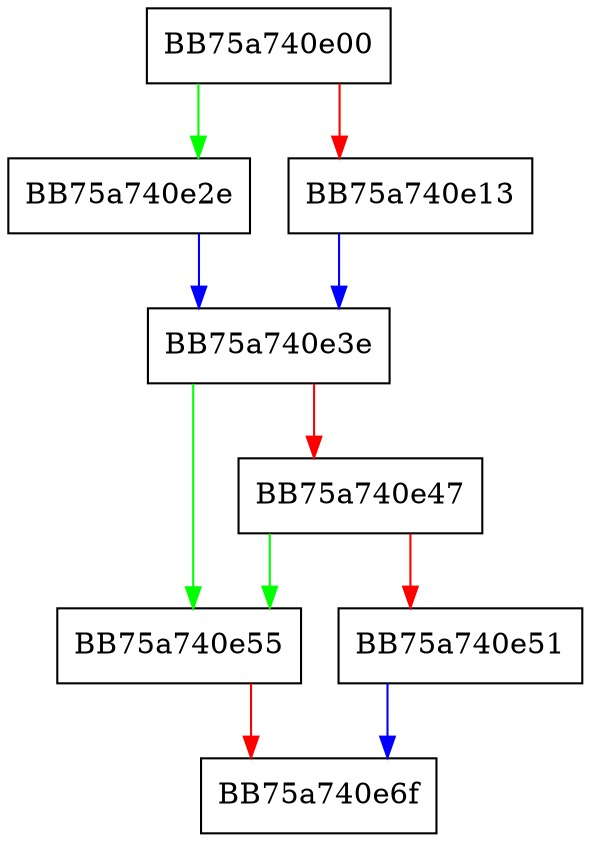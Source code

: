digraph sqliteDefaultBusyCallback {
  node [shape="box"];
  graph [splines=ortho];
  BB75a740e00 -> BB75a740e2e [color="green"];
  BB75a740e00 -> BB75a740e13 [color="red"];
  BB75a740e13 -> BB75a740e3e [color="blue"];
  BB75a740e2e -> BB75a740e3e [color="blue"];
  BB75a740e3e -> BB75a740e55 [color="green"];
  BB75a740e3e -> BB75a740e47 [color="red"];
  BB75a740e47 -> BB75a740e55 [color="green"];
  BB75a740e47 -> BB75a740e51 [color="red"];
  BB75a740e51 -> BB75a740e6f [color="blue"];
  BB75a740e55 -> BB75a740e6f [color="red"];
}